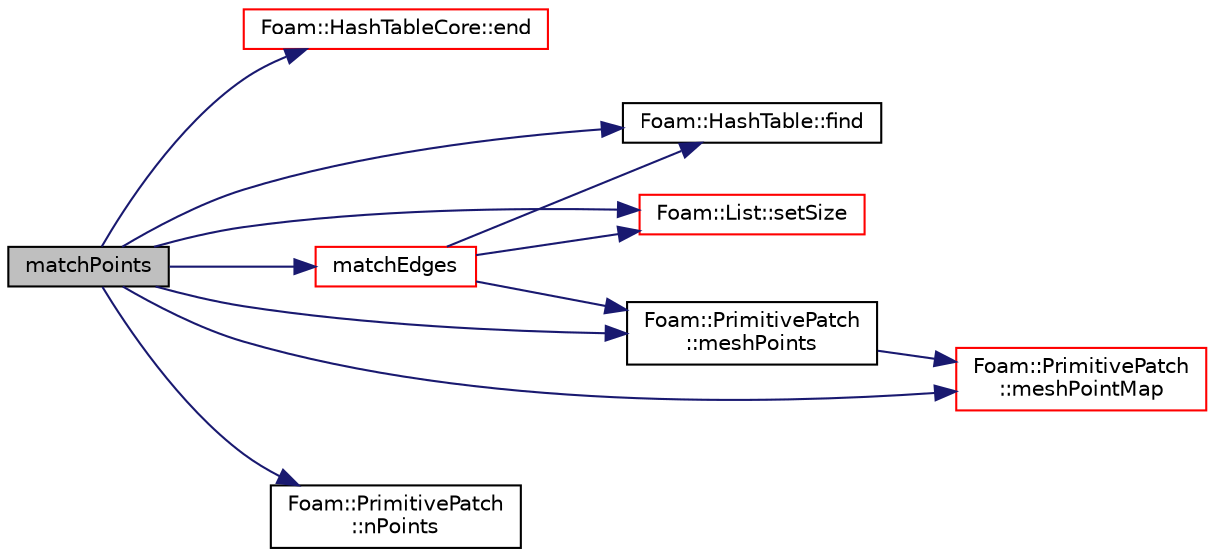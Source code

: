 digraph "matchPoints"
{
  bgcolor="transparent";
  edge [fontname="Helvetica",fontsize="10",labelfontname="Helvetica",labelfontsize="10"];
  node [fontname="Helvetica",fontsize="10",shape=record];
  rankdir="LR";
  Node1 [label="matchPoints",height=0.2,width=0.4,color="black", fillcolor="grey75", style="filled", fontcolor="black"];
  Node1 -> Node2 [color="midnightblue",fontsize="10",style="solid",fontname="Helvetica"];
  Node2 [label="Foam::HashTableCore::end",height=0.2,width=0.4,color="red",URL="$a00987.html#a540580a296c0ff351686ceb4f27b6fe6",tooltip="iteratorEnd set to beyond the end of any HashTable "];
  Node1 -> Node3 [color="midnightblue",fontsize="10",style="solid",fontname="Helvetica"];
  Node3 [label="Foam::HashTable::find",height=0.2,width=0.4,color="black",URL="$a00986.html#a76b2c74ebd9f33fa9f76261b027ffc11",tooltip="Find and return an iterator set at the hashedEntry. "];
  Node1 -> Node4 [color="midnightblue",fontsize="10",style="solid",fontname="Helvetica"];
  Node4 [label="matchEdges",height=0.2,width=0.4,color="red",URL="$a01819.html#af33c8acb7b267d0ccea6a0365776e1d1",tooltip="Find corresponding edges on patches sharing the same points. "];
  Node4 -> Node5 [color="midnightblue",fontsize="10",style="solid",fontname="Helvetica"];
  Node5 [label="Foam::List::setSize",height=0.2,width=0.4,color="red",URL="$a01366.html#aedb985ffeaf1bdbfeccc2a8730405703",tooltip="Reset size of List. "];
  Node4 -> Node6 [color="midnightblue",fontsize="10",style="solid",fontname="Helvetica"];
  Node6 [label="Foam::PrimitivePatch\l::meshPoints",height=0.2,width=0.4,color="black",URL="$a01976.html#ae4935f85c38392518565dd7c666e3caf",tooltip="Return labelList of mesh points in patch. They are constructed. "];
  Node6 -> Node7 [color="midnightblue",fontsize="10",style="solid",fontname="Helvetica"];
  Node7 [label="Foam::PrimitivePatch\l::meshPointMap",height=0.2,width=0.4,color="red",URL="$a01976.html#a031f186dcdd6bca2af97413a6e3301aa",tooltip="Mesh point map. Given the global point index find its. "];
  Node4 -> Node3 [color="midnightblue",fontsize="10",style="solid",fontname="Helvetica"];
  Node1 -> Node7 [color="midnightblue",fontsize="10",style="solid",fontname="Helvetica"];
  Node1 -> Node6 [color="midnightblue",fontsize="10",style="solid",fontname="Helvetica"];
  Node1 -> Node8 [color="midnightblue",fontsize="10",style="solid",fontname="Helvetica"];
  Node8 [label="Foam::PrimitivePatch\l::nPoints",height=0.2,width=0.4,color="black",URL="$a01976.html#a9927abeba2c8506177084d644b6e573a",tooltip="Return number of points supporting patch faces. "];
  Node1 -> Node5 [color="midnightblue",fontsize="10",style="solid",fontname="Helvetica"];
}
